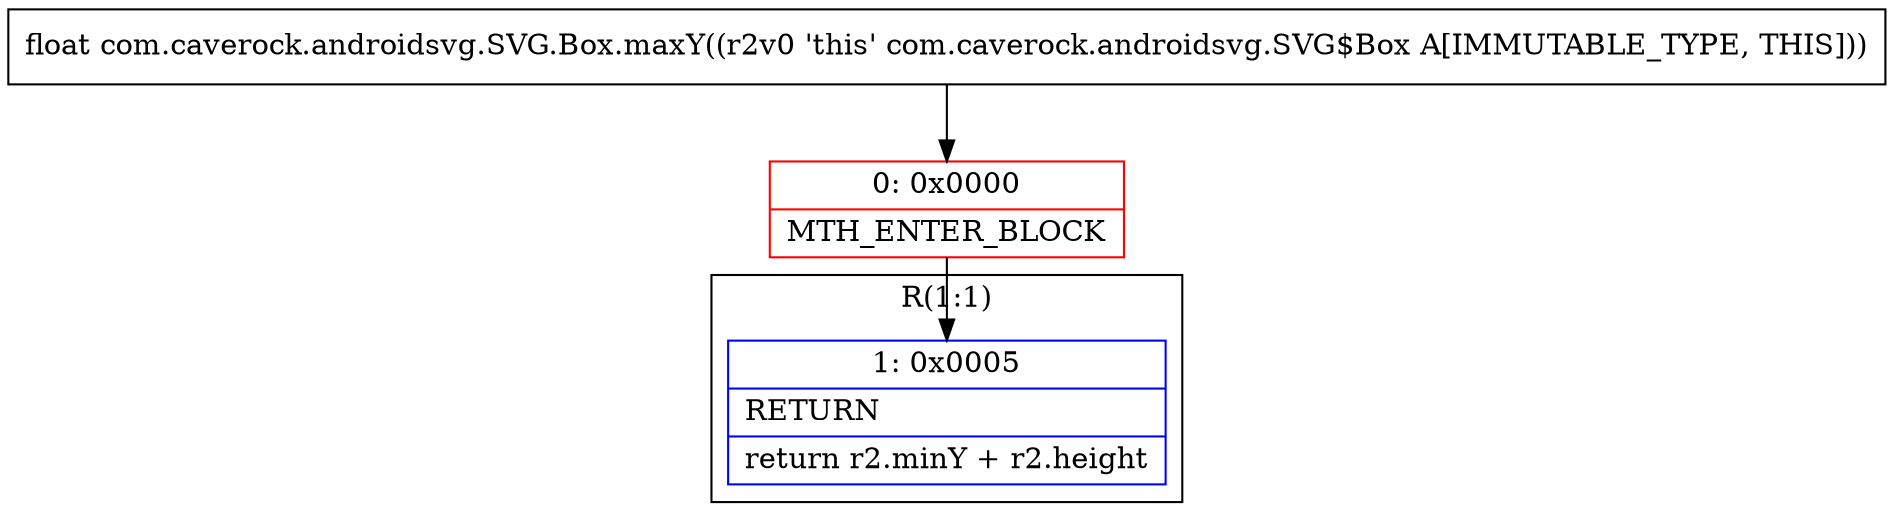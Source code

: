 digraph "CFG forcom.caverock.androidsvg.SVG.Box.maxY()F" {
subgraph cluster_Region_4550721 {
label = "R(1:1)";
node [shape=record,color=blue];
Node_1 [shape=record,label="{1\:\ 0x0005|RETURN\l|return r2.minY + r2.height\l}"];
}
Node_0 [shape=record,color=red,label="{0\:\ 0x0000|MTH_ENTER_BLOCK\l}"];
MethodNode[shape=record,label="{float com.caverock.androidsvg.SVG.Box.maxY((r2v0 'this' com.caverock.androidsvg.SVG$Box A[IMMUTABLE_TYPE, THIS])) }"];
MethodNode -> Node_0;
Node_0 -> Node_1;
}

